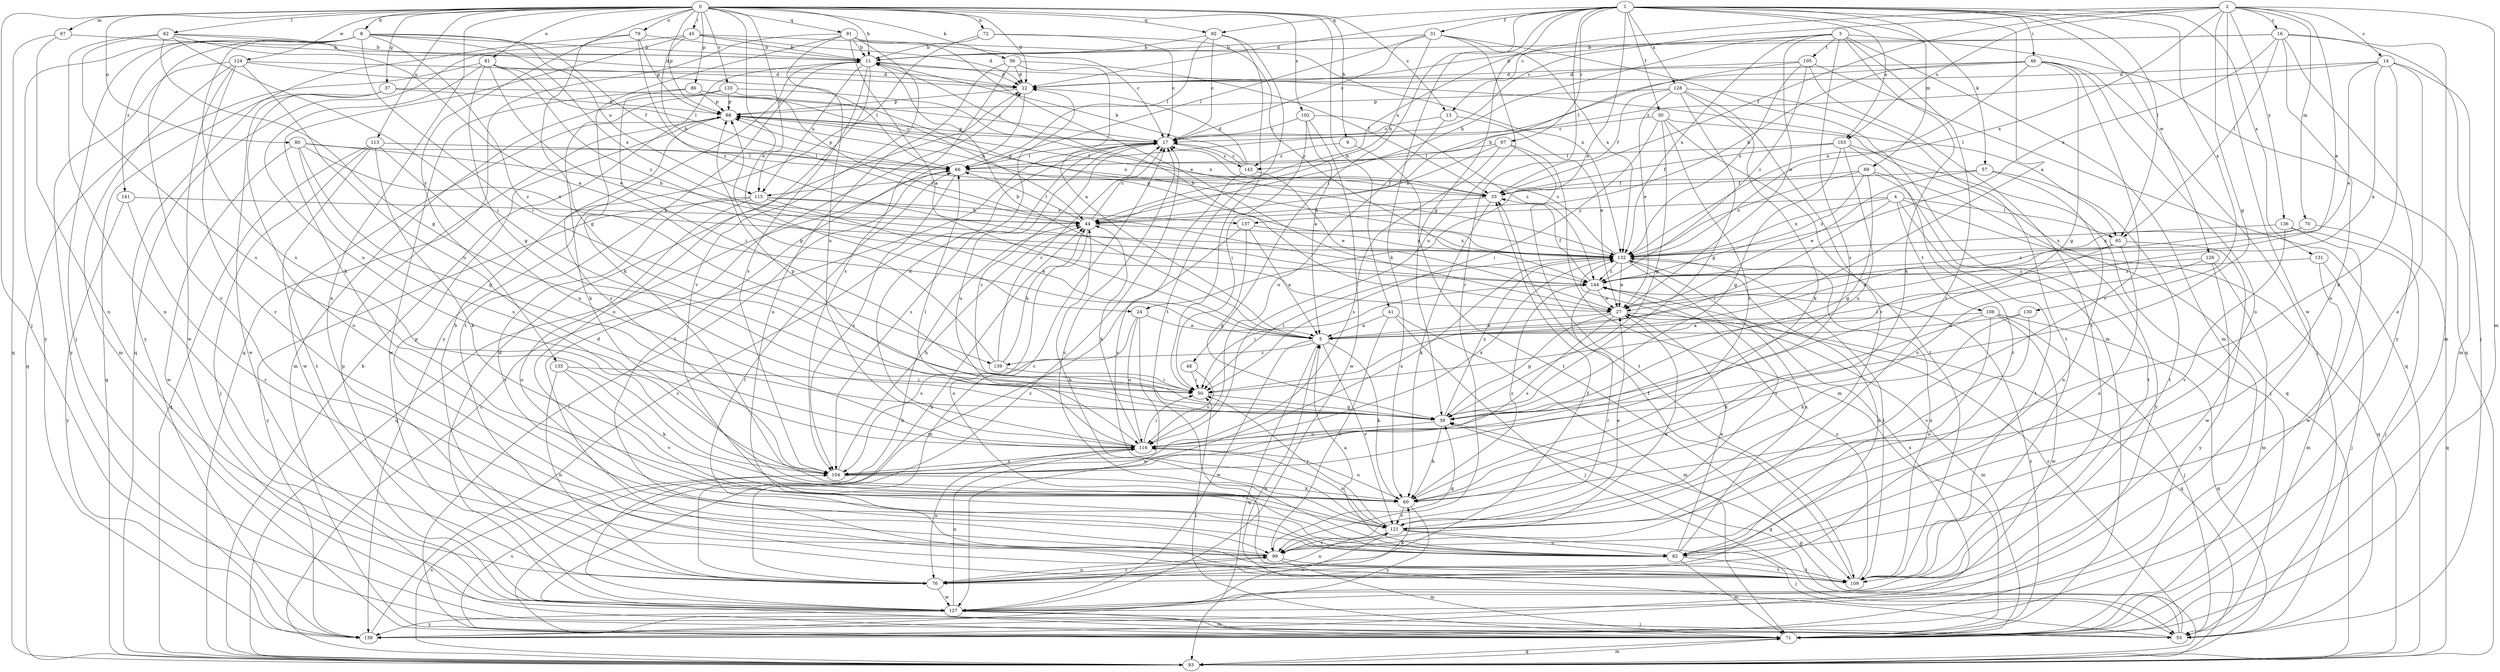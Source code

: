 strict digraph  {
0;
1;
2;
3;
4;
5;
8;
9;
11;
13;
14;
16;
17;
22;
24;
27;
30;
31;
33;
37;
39;
41;
44;
45;
46;
48;
50;
55;
56;
57;
60;
62;
65;
66;
67;
69;
70;
71;
72;
76;
79;
80;
81;
82;
86;
88;
91;
92;
93;
97;
99;
102;
103;
104;
105;
108;
109;
113;
115;
116;
120;
121;
124;
126;
127;
128;
130;
131;
132;
135;
136;
137;
138;
139;
141;
143;
144;
0 -> 8  [label=b];
0 -> 9  [label=b];
0 -> 11  [label=b];
0 -> 13  [label=c];
0 -> 22  [label=d];
0 -> 24  [label=e];
0 -> 37  [label=g];
0 -> 41  [label=h];
0 -> 45  [label=i];
0 -> 55  [label=j];
0 -> 56  [label=k];
0 -> 62  [label=l];
0 -> 67  [label=m];
0 -> 72  [label=n];
0 -> 76  [label=n];
0 -> 79  [label=o];
0 -> 80  [label=o];
0 -> 81  [label=o];
0 -> 86  [label=p];
0 -> 88  [label=p];
0 -> 91  [label=q];
0 -> 92  [label=q];
0 -> 102  [label=s];
0 -> 113  [label=u];
0 -> 115  [label=u];
0 -> 120  [label=v];
0 -> 124  [label=w];
0 -> 135  [label=y];
1 -> 5  [label=a];
1 -> 22  [label=d];
1 -> 24  [label=e];
1 -> 30  [label=f];
1 -> 31  [label=f];
1 -> 39  [label=g];
1 -> 46  [label=i];
1 -> 48  [label=i];
1 -> 57  [label=k];
1 -> 60  [label=k];
1 -> 65  [label=l];
1 -> 69  [label=m];
1 -> 92  [label=q];
1 -> 97  [label=r];
1 -> 99  [label=r];
1 -> 103  [label=s];
1 -> 126  [label=w];
1 -> 128  [label=x];
1 -> 130  [label=x];
1 -> 131  [label=x];
2 -> 13  [label=c];
2 -> 14  [label=c];
2 -> 16  [label=c];
2 -> 17  [label=c];
2 -> 27  [label=e];
2 -> 33  [label=f];
2 -> 39  [label=g];
2 -> 70  [label=m];
2 -> 71  [label=m];
2 -> 103  [label=s];
2 -> 127  [label=w];
2 -> 132  [label=x];
2 -> 136  [label=y];
3 -> 27  [label=e];
3 -> 44  [label=h];
3 -> 60  [label=k];
3 -> 71  [label=m];
3 -> 93  [label=q];
3 -> 99  [label=r];
3 -> 104  [label=s];
3 -> 105  [label=t];
3 -> 115  [label=u];
3 -> 132  [label=x];
4 -> 50  [label=i];
4 -> 65  [label=l];
4 -> 93  [label=q];
4 -> 108  [label=t];
4 -> 109  [label=t];
4 -> 132  [label=x];
4 -> 137  [label=y];
5 -> 11  [label=b];
5 -> 60  [label=k];
5 -> 93  [label=q];
5 -> 121  [label=v];
5 -> 127  [label=w];
5 -> 139  [label=z];
8 -> 11  [label=b];
8 -> 33  [label=f];
8 -> 50  [label=i];
8 -> 55  [label=j];
8 -> 99  [label=r];
8 -> 104  [label=s];
8 -> 115  [label=u];
8 -> 132  [label=x];
8 -> 138  [label=y];
8 -> 139  [label=z];
8 -> 141  [label=z];
9 -> 109  [label=t];
9 -> 143  [label=z];
11 -> 22  [label=d];
11 -> 65  [label=l];
11 -> 82  [label=o];
11 -> 104  [label=s];
11 -> 109  [label=t];
11 -> 115  [label=u];
13 -> 17  [label=c];
13 -> 27  [label=e];
13 -> 116  [label=u];
14 -> 5  [label=a];
14 -> 22  [label=d];
14 -> 27  [label=e];
14 -> 60  [label=k];
14 -> 71  [label=m];
14 -> 82  [label=o];
14 -> 143  [label=z];
16 -> 11  [label=b];
16 -> 22  [label=d];
16 -> 55  [label=j];
16 -> 65  [label=l];
16 -> 71  [label=m];
16 -> 82  [label=o];
16 -> 132  [label=x];
16 -> 138  [label=y];
17 -> 66  [label=l];
17 -> 88  [label=p];
17 -> 104  [label=s];
17 -> 116  [label=u];
17 -> 143  [label=z];
22 -> 88  [label=p];
22 -> 109  [label=t];
24 -> 5  [label=a];
24 -> 104  [label=s];
24 -> 116  [label=u];
24 -> 127  [label=w];
27 -> 5  [label=a];
27 -> 11  [label=b];
27 -> 39  [label=g];
27 -> 71  [label=m];
27 -> 93  [label=q];
27 -> 104  [label=s];
30 -> 17  [label=c];
30 -> 39  [label=g];
30 -> 50  [label=i];
30 -> 93  [label=q];
30 -> 104  [label=s];
30 -> 109  [label=t];
31 -> 11  [label=b];
31 -> 17  [label=c];
31 -> 44  [label=h];
31 -> 66  [label=l];
31 -> 71  [label=m];
31 -> 116  [label=u];
31 -> 132  [label=x];
33 -> 44  [label=h];
33 -> 60  [label=k];
33 -> 88  [label=p];
37 -> 17  [label=c];
37 -> 82  [label=o];
37 -> 88  [label=p];
37 -> 93  [label=q];
37 -> 127  [label=w];
39 -> 17  [label=c];
39 -> 60  [label=k];
39 -> 88  [label=p];
39 -> 116  [label=u];
39 -> 132  [label=x];
41 -> 5  [label=a];
41 -> 55  [label=j];
41 -> 71  [label=m];
41 -> 99  [label=r];
44 -> 17  [label=c];
44 -> 66  [label=l];
44 -> 82  [label=o];
44 -> 132  [label=x];
45 -> 11  [label=b];
45 -> 17  [label=c];
45 -> 22  [label=d];
45 -> 44  [label=h];
45 -> 60  [label=k];
45 -> 93  [label=q];
46 -> 22  [label=d];
46 -> 39  [label=g];
46 -> 44  [label=h];
46 -> 55  [label=j];
46 -> 66  [label=l];
46 -> 82  [label=o];
46 -> 121  [label=v];
46 -> 132  [label=x];
48 -> 50  [label=i];
48 -> 116  [label=u];
50 -> 39  [label=g];
55 -> 5  [label=a];
55 -> 39  [label=g];
55 -> 144  [label=z];
56 -> 5  [label=a];
56 -> 22  [label=d];
56 -> 33  [label=f];
56 -> 82  [label=o];
56 -> 104  [label=s];
57 -> 27  [label=e];
57 -> 33  [label=f];
57 -> 76  [label=n];
57 -> 109  [label=t];
60 -> 116  [label=u];
60 -> 121  [label=v];
60 -> 138  [label=y];
60 -> 144  [label=z];
62 -> 5  [label=a];
62 -> 11  [label=b];
62 -> 22  [label=d];
62 -> 39  [label=g];
62 -> 50  [label=i];
62 -> 76  [label=n];
62 -> 104  [label=s];
65 -> 5  [label=a];
65 -> 50  [label=i];
65 -> 82  [label=o];
65 -> 127  [label=w];
66 -> 33  [label=f];
66 -> 88  [label=p];
66 -> 93  [label=q];
66 -> 104  [label=s];
67 -> 11  [label=b];
67 -> 76  [label=n];
67 -> 93  [label=q];
69 -> 33  [label=f];
69 -> 39  [label=g];
69 -> 109  [label=t];
69 -> 132  [label=x];
69 -> 138  [label=y];
69 -> 144  [label=z];
70 -> 93  [label=q];
70 -> 132  [label=x];
70 -> 144  [label=z];
71 -> 17  [label=c];
71 -> 50  [label=i];
71 -> 66  [label=l];
71 -> 93  [label=q];
71 -> 104  [label=s];
71 -> 144  [label=z];
72 -> 11  [label=b];
72 -> 17  [label=c];
72 -> 138  [label=y];
72 -> 144  [label=z];
76 -> 11  [label=b];
76 -> 17  [label=c];
76 -> 33  [label=f];
76 -> 44  [label=h];
76 -> 60  [label=k];
76 -> 99  [label=r];
76 -> 127  [label=w];
79 -> 11  [label=b];
79 -> 39  [label=g];
79 -> 88  [label=p];
79 -> 138  [label=y];
79 -> 144  [label=z];
80 -> 39  [label=g];
80 -> 44  [label=h];
80 -> 66  [label=l];
80 -> 104  [label=s];
80 -> 127  [label=w];
80 -> 132  [label=x];
81 -> 22  [label=d];
81 -> 27  [label=e];
81 -> 39  [label=g];
81 -> 66  [label=l];
81 -> 93  [label=q];
81 -> 116  [label=u];
81 -> 144  [label=z];
82 -> 5  [label=a];
82 -> 17  [label=c];
82 -> 27  [label=e];
82 -> 71  [label=m];
82 -> 109  [label=t];
82 -> 132  [label=x];
86 -> 44  [label=h];
86 -> 50  [label=i];
86 -> 88  [label=p];
86 -> 127  [label=w];
86 -> 132  [label=x];
88 -> 17  [label=c];
88 -> 33  [label=f];
88 -> 104  [label=s];
88 -> 127  [label=w];
91 -> 5  [label=a];
91 -> 11  [label=b];
91 -> 27  [label=e];
91 -> 60  [label=k];
91 -> 93  [label=q];
91 -> 116  [label=u];
91 -> 121  [label=v];
91 -> 132  [label=x];
92 -> 11  [label=b];
92 -> 17  [label=c];
92 -> 50  [label=i];
92 -> 66  [label=l];
92 -> 109  [label=t];
93 -> 11  [label=b];
93 -> 17  [label=c];
93 -> 39  [label=g];
93 -> 71  [label=m];
93 -> 104  [label=s];
97 -> 44  [label=h];
97 -> 66  [label=l];
97 -> 71  [label=m];
97 -> 104  [label=s];
97 -> 109  [label=t];
99 -> 27  [label=e];
99 -> 39  [label=g];
99 -> 71  [label=m];
99 -> 76  [label=n];
99 -> 88  [label=p];
99 -> 109  [label=t];
102 -> 5  [label=a];
102 -> 17  [label=c];
102 -> 50  [label=i];
102 -> 127  [label=w];
102 -> 144  [label=z];
103 -> 33  [label=f];
103 -> 39  [label=g];
103 -> 55  [label=j];
103 -> 66  [label=l];
103 -> 99  [label=r];
103 -> 116  [label=u];
104 -> 44  [label=h];
104 -> 60  [label=k];
104 -> 132  [label=x];
105 -> 22  [label=d];
105 -> 44  [label=h];
105 -> 93  [label=q];
105 -> 109  [label=t];
105 -> 132  [label=x];
105 -> 144  [label=z];
108 -> 5  [label=a];
108 -> 55  [label=j];
108 -> 60  [label=k];
108 -> 82  [label=o];
108 -> 93  [label=q];
108 -> 127  [label=w];
109 -> 22  [label=d];
109 -> 33  [label=f];
109 -> 66  [label=l];
109 -> 132  [label=x];
109 -> 144  [label=z];
113 -> 55  [label=j];
113 -> 60  [label=k];
113 -> 66  [label=l];
113 -> 93  [label=q];
113 -> 109  [label=t];
113 -> 116  [label=u];
115 -> 5  [label=a];
115 -> 44  [label=h];
115 -> 82  [label=o];
115 -> 99  [label=r];
115 -> 138  [label=y];
115 -> 137  [label=s];
116 -> 22  [label=d];
116 -> 44  [label=h];
116 -> 50  [label=i];
116 -> 66  [label=l];
116 -> 76  [label=n];
116 -> 104  [label=s];
116 -> 132  [label=x];
120 -> 60  [label=k];
120 -> 71  [label=m];
120 -> 88  [label=p];
120 -> 132  [label=x];
120 -> 144  [label=z];
121 -> 27  [label=e];
121 -> 44  [label=h];
121 -> 50  [label=i];
121 -> 55  [label=j];
121 -> 76  [label=n];
121 -> 82  [label=o];
121 -> 99  [label=r];
121 -> 116  [label=u];
124 -> 22  [label=d];
124 -> 66  [label=l];
124 -> 71  [label=m];
124 -> 99  [label=r];
124 -> 116  [label=u];
124 -> 127  [label=w];
124 -> 138  [label=y];
126 -> 71  [label=m];
126 -> 116  [label=u];
126 -> 138  [label=y];
126 -> 144  [label=z];
127 -> 22  [label=d];
127 -> 44  [label=h];
127 -> 55  [label=j];
127 -> 71  [label=m];
127 -> 88  [label=p];
127 -> 116  [label=u];
127 -> 121  [label=v];
127 -> 138  [label=y];
128 -> 27  [label=e];
128 -> 33  [label=f];
128 -> 39  [label=g];
128 -> 60  [label=k];
128 -> 88  [label=p];
128 -> 109  [label=t];
128 -> 121  [label=v];
130 -> 5  [label=a];
130 -> 60  [label=k];
130 -> 121  [label=v];
131 -> 55  [label=j];
131 -> 71  [label=m];
131 -> 144  [label=z];
132 -> 17  [label=c];
132 -> 27  [label=e];
132 -> 50  [label=i];
132 -> 76  [label=n];
132 -> 88  [label=p];
132 -> 109  [label=t];
132 -> 121  [label=v];
132 -> 144  [label=z];
135 -> 50  [label=i];
135 -> 60  [label=k];
135 -> 76  [label=n];
135 -> 121  [label=v];
136 -> 55  [label=j];
136 -> 121  [label=v];
136 -> 127  [label=w];
136 -> 132  [label=x];
137 -> 5  [label=a];
137 -> 39  [label=g];
137 -> 71  [label=m];
137 -> 132  [label=x];
138 -> 17  [label=c];
138 -> 132  [label=x];
139 -> 17  [label=c];
139 -> 44  [label=h];
139 -> 50  [label=i];
139 -> 88  [label=p];
141 -> 44  [label=h];
141 -> 99  [label=r];
141 -> 138  [label=y];
143 -> 11  [label=b];
143 -> 17  [label=c];
143 -> 22  [label=d];
143 -> 27  [label=e];
143 -> 121  [label=v];
144 -> 27  [label=e];
144 -> 33  [label=f];
144 -> 50  [label=i];
144 -> 99  [label=r];
}
